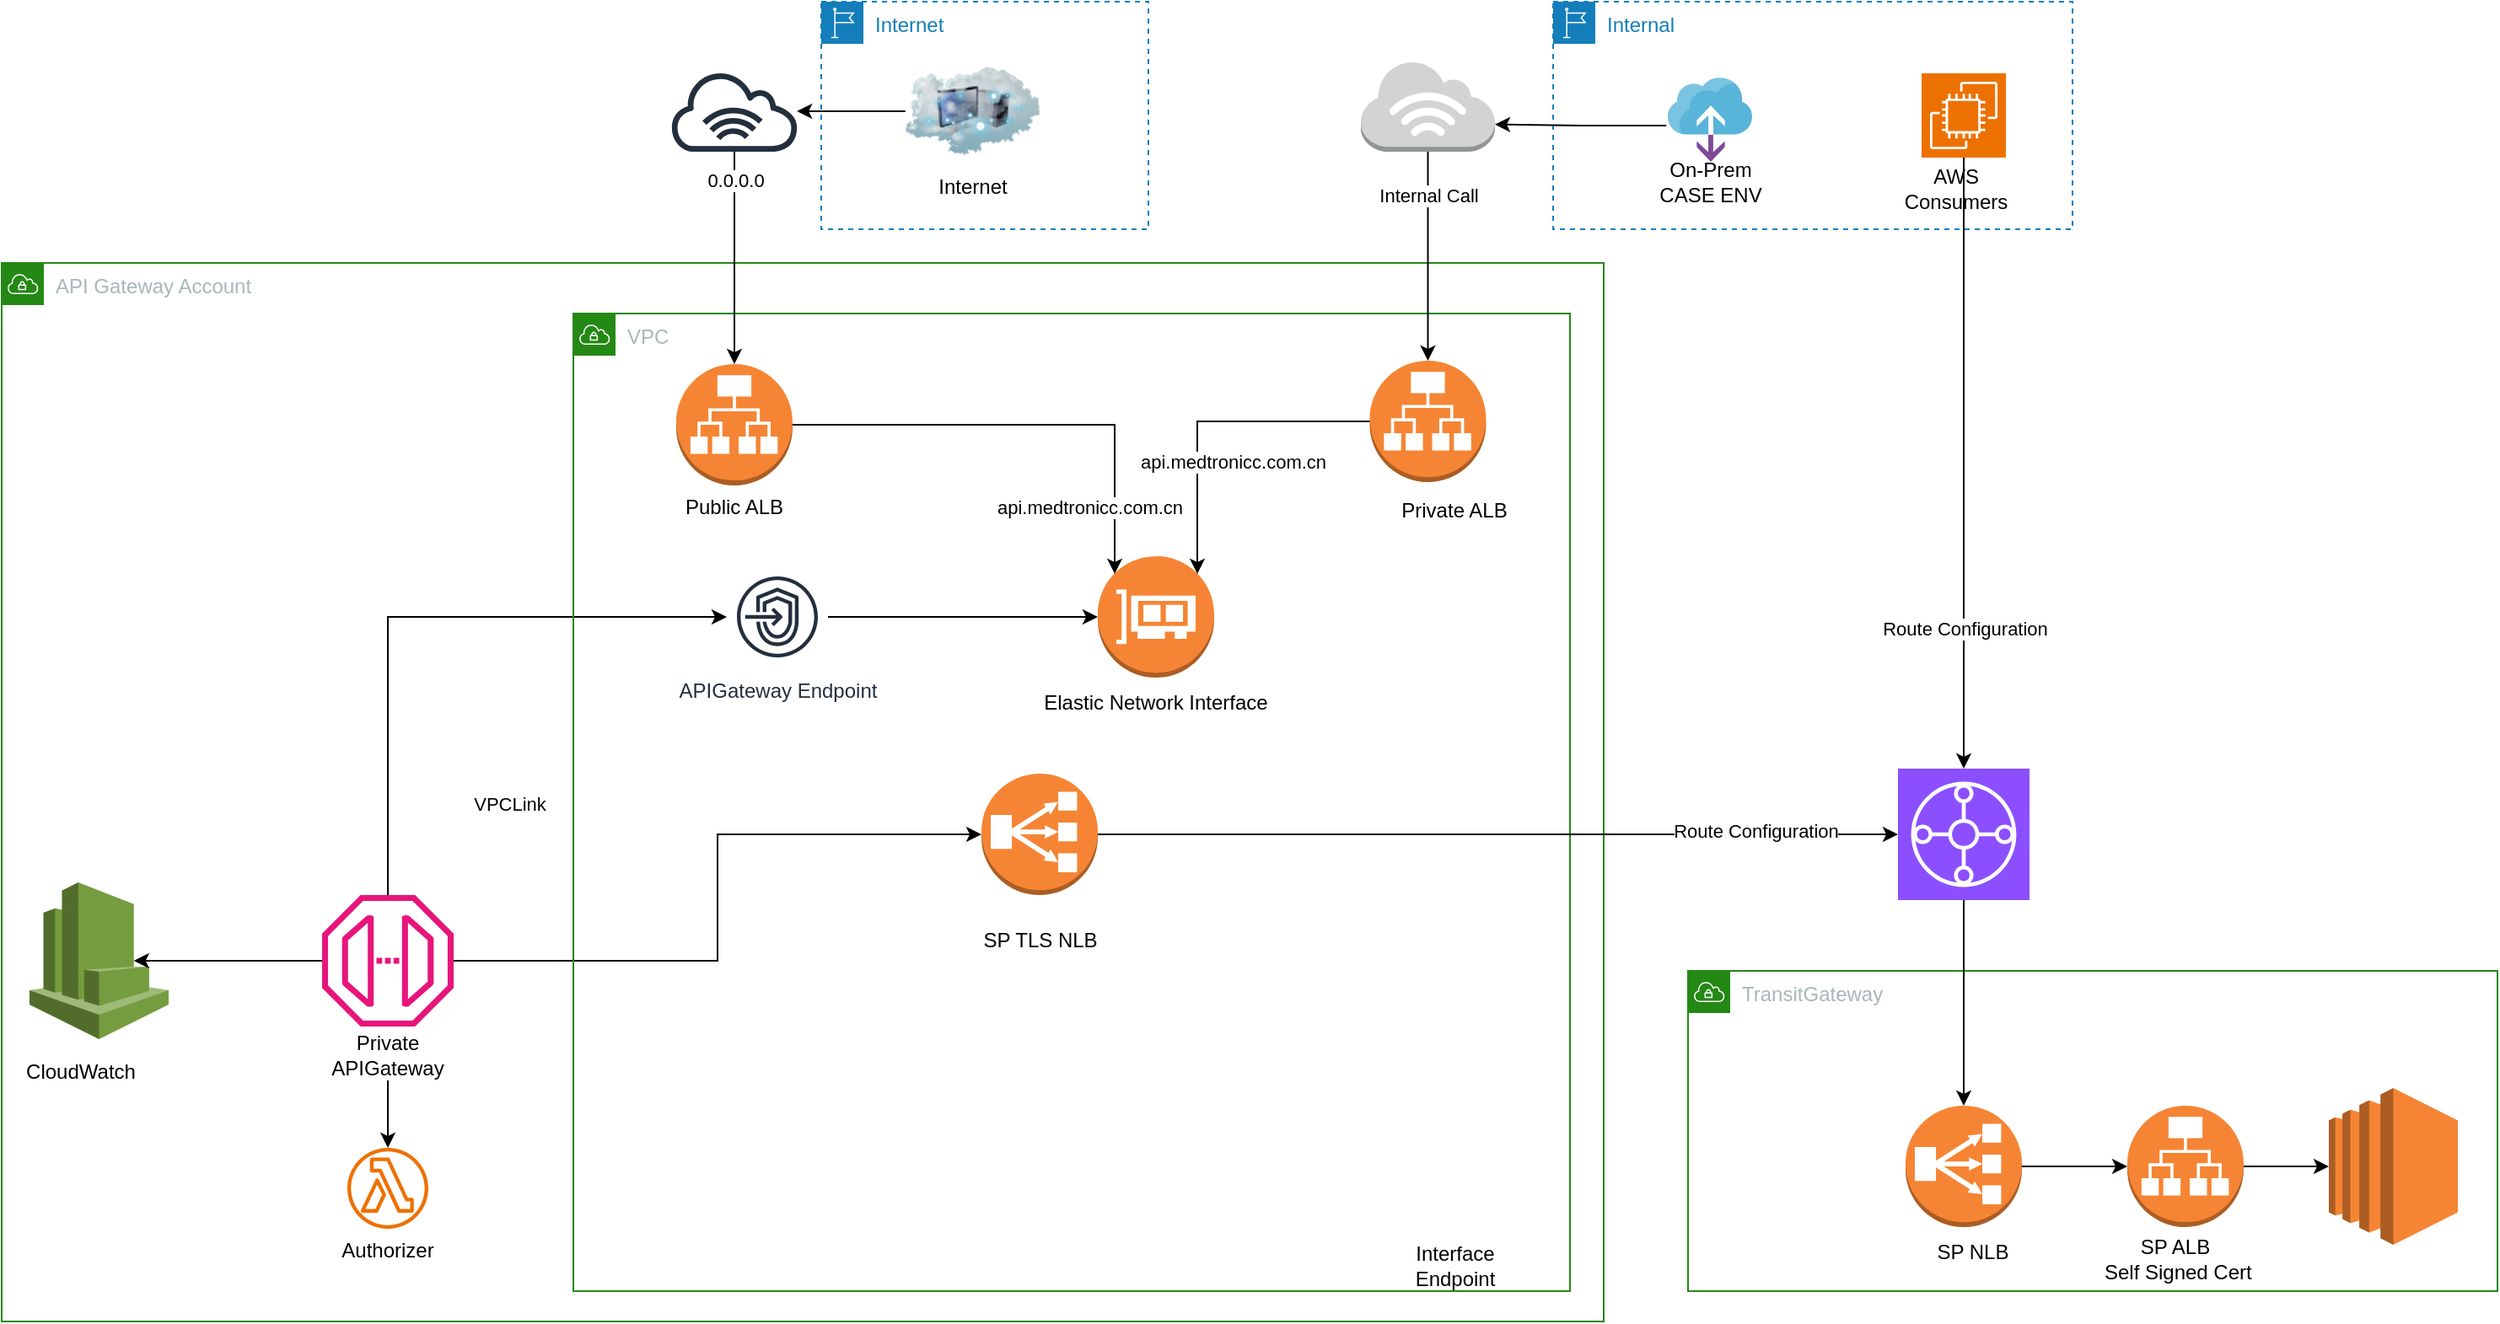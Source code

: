 <mxfile version="22.0.8" type="github">
  <diagram name="Page-1" id="LB8G1TDdqQfa4BRnjwOH">
    <mxGraphModel dx="1306" dy="805" grid="1" gridSize="10" guides="1" tooltips="1" connect="1" arrows="1" fold="1" page="1" pageScale="1" pageWidth="1700" pageHeight="1100" math="0" shadow="0">
      <root>
        <mxCell id="0" />
        <mxCell id="1" parent="0" />
        <mxCell id="8wdW-dbnwOE4hPpFOAAU-1" value="API Gateway Account" style="points=[[0,0],[0.25,0],[0.5,0],[0.75,0],[1,0],[1,0.25],[1,0.5],[1,0.75],[1,1],[0.75,1],[0.5,1],[0.25,1],[0,1],[0,0.75],[0,0.5],[0,0.25]];outlineConnect=0;gradientColor=none;html=1;whiteSpace=wrap;fontSize=12;fontStyle=0;container=1;pointerEvents=0;collapsible=0;recursiveResize=0;shape=mxgraph.aws4.group;grIcon=mxgraph.aws4.group_vpc;strokeColor=#248814;fillColor=none;verticalAlign=top;align=left;spacingLeft=30;fontColor=#AAB7B8;dashed=0;" parent="1" vertex="1">
          <mxGeometry x="91" y="323" width="950" height="628" as="geometry" />
        </mxCell>
        <mxCell id="8wdW-dbnwOE4hPpFOAAU-3" style="edgeStyle=orthogonalEdgeStyle;rounded=0;orthogonalLoop=1;jettySize=auto;html=1;" parent="8wdW-dbnwOE4hPpFOAAU-1" source="8wdW-dbnwOE4hPpFOAAU-4" target="8wdW-dbnwOE4hPpFOAAU-25" edge="1">
          <mxGeometry relative="1" as="geometry">
            <Array as="points">
              <mxPoint x="229" y="210" />
            </Array>
          </mxGeometry>
        </mxCell>
        <object label="" id="8wdW-dbnwOE4hPpFOAAU-4">
          <mxCell style="sketch=0;outlineConnect=0;fontColor=#232F3E;gradientColor=none;fillColor=#E7157B;strokeColor=none;dashed=0;verticalLabelPosition=bottom;verticalAlign=top;align=center;html=1;fontSize=12;fontStyle=0;aspect=fixed;pointerEvents=1;shape=mxgraph.aws4.endpoint;" parent="8wdW-dbnwOE4hPpFOAAU-1" vertex="1">
            <mxGeometry x="190" y="375" width="78" height="78" as="geometry" />
          </mxCell>
        </object>
        <mxCell id="8wdW-dbnwOE4hPpFOAAU-6" style="edgeStyle=orthogonalEdgeStyle;rounded=0;orthogonalLoop=1;jettySize=auto;html=1;entryX=0;entryY=0.5;entryDx=0;entryDy=0;entryPerimeter=0;" parent="8wdW-dbnwOE4hPpFOAAU-1" source="8wdW-dbnwOE4hPpFOAAU-4" target="8wdW-dbnwOE4hPpFOAAU-5" edge="1">
          <mxGeometry relative="1" as="geometry" />
        </mxCell>
        <mxCell id="8wdW-dbnwOE4hPpFOAAU-7" value="VPCLink" style="edgeLabel;html=1;align=center;verticalAlign=middle;resizable=0;points=[];" parent="8wdW-dbnwOE4hPpFOAAU-6" vertex="1" connectable="0">
          <mxGeometry x="-0.013" y="3" relative="1" as="geometry">
            <mxPoint x="-121" y="-58" as="offset" />
          </mxGeometry>
        </mxCell>
        <mxCell id="8wdW-dbnwOE4hPpFOAAU-8" value="Private APIGateway" style="text;html=1;strokeColor=none;fillColor=none;align=center;verticalAlign=middle;whiteSpace=wrap;rounded=0;" parent="8wdW-dbnwOE4hPpFOAAU-1" vertex="1">
          <mxGeometry x="199" y="455" width="60" height="30" as="geometry" />
        </mxCell>
        <mxCell id="8wdW-dbnwOE4hPpFOAAU-10" value="" style="outlineConnect=0;dashed=0;verticalLabelPosition=bottom;verticalAlign=top;align=center;html=1;shape=mxgraph.aws3.cloudwatch;fillColor=#759C3E;gradientColor=none;" parent="8wdW-dbnwOE4hPpFOAAU-1" vertex="1">
          <mxGeometry x="16.5" y="367.5" width="82.5" height="93" as="geometry" />
        </mxCell>
        <mxCell id="8wdW-dbnwOE4hPpFOAAU-15" style="edgeStyle=orthogonalEdgeStyle;rounded=0;orthogonalLoop=1;jettySize=auto;html=1;entryX=0.75;entryY=0.5;entryDx=0;entryDy=0;entryPerimeter=0;" parent="8wdW-dbnwOE4hPpFOAAU-1" source="8wdW-dbnwOE4hPpFOAAU-4" target="8wdW-dbnwOE4hPpFOAAU-10" edge="1">
          <mxGeometry relative="1" as="geometry" />
        </mxCell>
        <mxCell id="8wdW-dbnwOE4hPpFOAAU-16" value="CloudWatch" style="text;html=1;strokeColor=none;fillColor=none;align=center;verticalAlign=middle;whiteSpace=wrap;rounded=0;" parent="8wdW-dbnwOE4hPpFOAAU-1" vertex="1">
          <mxGeometry x="16.5" y="465" width="60" height="30" as="geometry" />
        </mxCell>
        <mxCell id="8wdW-dbnwOE4hPpFOAAU-17" value="" style="sketch=0;outlineConnect=0;fontColor=#232F3E;gradientColor=none;fillColor=#ED7100;strokeColor=none;dashed=0;verticalLabelPosition=bottom;verticalAlign=top;align=center;html=1;fontSize=12;fontStyle=0;aspect=fixed;pointerEvents=1;shape=mxgraph.aws4.lambda_function;" parent="8wdW-dbnwOE4hPpFOAAU-1" vertex="1">
          <mxGeometry x="205" y="525" width="48" height="48" as="geometry" />
        </mxCell>
        <mxCell id="8wdW-dbnwOE4hPpFOAAU-18" value="" style="edgeStyle=orthogonalEdgeStyle;rounded=0;orthogonalLoop=1;jettySize=auto;html=1;" parent="8wdW-dbnwOE4hPpFOAAU-1" source="8wdW-dbnwOE4hPpFOAAU-8" target="8wdW-dbnwOE4hPpFOAAU-17" edge="1">
          <mxGeometry relative="1" as="geometry" />
        </mxCell>
        <mxCell id="8wdW-dbnwOE4hPpFOAAU-19" value="Authorizer" style="text;html=1;strokeColor=none;fillColor=none;align=center;verticalAlign=middle;whiteSpace=wrap;rounded=0;" parent="8wdW-dbnwOE4hPpFOAAU-1" vertex="1">
          <mxGeometry x="199" y="571" width="60" height="30" as="geometry" />
        </mxCell>
        <mxCell id="8wdW-dbnwOE4hPpFOAAU-24" value="VPC" style="points=[[0,0],[0.25,0],[0.5,0],[0.75,0],[1,0],[1,0.25],[1,0.5],[1,0.75],[1,1],[0.75,1],[0.5,1],[0.25,1],[0,1],[0,0.75],[0,0.5],[0,0.25]];outlineConnect=0;gradientColor=none;html=1;whiteSpace=wrap;fontSize=12;fontStyle=0;container=1;pointerEvents=0;collapsible=0;recursiveResize=0;shape=mxgraph.aws4.group;grIcon=mxgraph.aws4.group_vpc;strokeColor=#248814;fillColor=none;verticalAlign=top;align=left;spacingLeft=30;fontColor=#AAB7B8;dashed=0;" parent="8wdW-dbnwOE4hPpFOAAU-1" vertex="1">
          <mxGeometry x="339" y="30" width="591" height="580" as="geometry" />
        </mxCell>
        <mxCell id="8wdW-dbnwOE4hPpFOAAU-25" value="APIGateway Endpoint" style="sketch=0;outlineConnect=0;fontColor=#232F3E;gradientColor=none;strokeColor=#232F3E;fillColor=#ffffff;dashed=0;verticalLabelPosition=bottom;verticalAlign=top;align=center;html=1;fontSize=12;fontStyle=0;aspect=fixed;shape=mxgraph.aws4.resourceIcon;resIcon=mxgraph.aws4.endpoints;" parent="8wdW-dbnwOE4hPpFOAAU-24" vertex="1">
          <mxGeometry x="91" y="150" width="60" height="60" as="geometry" />
        </mxCell>
        <mxCell id="8wdW-dbnwOE4hPpFOAAU-26" value="" style="outlineConnect=0;dashed=0;verticalLabelPosition=bottom;verticalAlign=top;align=center;html=1;shape=mxgraph.aws3.elastic_network_interface;fillColor=#F58534;gradientColor=none;" parent="8wdW-dbnwOE4hPpFOAAU-24" vertex="1">
          <mxGeometry x="311" y="144" width="69" height="72" as="geometry" />
        </mxCell>
        <mxCell id="8wdW-dbnwOE4hPpFOAAU-27" style="edgeStyle=orthogonalEdgeStyle;rounded=0;orthogonalLoop=1;jettySize=auto;html=1;entryX=0;entryY=0.5;entryDx=0;entryDy=0;entryPerimeter=0;" parent="8wdW-dbnwOE4hPpFOAAU-24" source="8wdW-dbnwOE4hPpFOAAU-25" target="8wdW-dbnwOE4hPpFOAAU-26" edge="1">
          <mxGeometry relative="1" as="geometry" />
        </mxCell>
        <mxCell id="8wdW-dbnwOE4hPpFOAAU-28" value="Elastic Network Interface" style="text;html=1;strokeColor=none;fillColor=none;align=center;verticalAlign=middle;whiteSpace=wrap;rounded=0;" parent="8wdW-dbnwOE4hPpFOAAU-24" vertex="1">
          <mxGeometry x="276.88" y="216" width="137.25" height="30" as="geometry" />
        </mxCell>
        <mxCell id="8wdW-dbnwOE4hPpFOAAU-29" value="" style="outlineConnect=0;dashed=0;verticalLabelPosition=bottom;verticalAlign=top;align=center;html=1;shape=mxgraph.aws3.application_load_balancer;fillColor=#F58534;gradientColor=none;" parent="8wdW-dbnwOE4hPpFOAAU-24" vertex="1">
          <mxGeometry x="61" y="30" width="69" height="72" as="geometry" />
        </mxCell>
        <mxCell id="8wdW-dbnwOE4hPpFOAAU-30" value="" style="outlineConnect=0;dashed=0;verticalLabelPosition=bottom;verticalAlign=top;align=center;html=1;shape=mxgraph.aws3.application_load_balancer;fillColor=#F58534;gradientColor=none;" parent="8wdW-dbnwOE4hPpFOAAU-24" vertex="1">
          <mxGeometry x="472.25" y="28" width="69" height="72" as="geometry" />
        </mxCell>
        <mxCell id="8wdW-dbnwOE4hPpFOAAU-31" value="Private ALB" style="text;html=1;strokeColor=none;fillColor=none;align=center;verticalAlign=middle;whiteSpace=wrap;rounded=0;" parent="8wdW-dbnwOE4hPpFOAAU-24" vertex="1">
          <mxGeometry x="453.75" y="102" width="137.25" height="30" as="geometry" />
        </mxCell>
        <mxCell id="8wdW-dbnwOE4hPpFOAAU-32" value="Public ALB" style="text;html=1;strokeColor=none;fillColor=none;align=center;verticalAlign=middle;whiteSpace=wrap;rounded=0;" parent="8wdW-dbnwOE4hPpFOAAU-24" vertex="1">
          <mxGeometry x="26.88" y="100" width="137.25" height="30" as="geometry" />
        </mxCell>
        <mxCell id="8wdW-dbnwOE4hPpFOAAU-33" style="edgeStyle=orthogonalEdgeStyle;rounded=0;orthogonalLoop=1;jettySize=auto;html=1;entryX=0.145;entryY=0.145;entryDx=0;entryDy=0;entryPerimeter=0;" parent="8wdW-dbnwOE4hPpFOAAU-24" source="8wdW-dbnwOE4hPpFOAAU-29" target="8wdW-dbnwOE4hPpFOAAU-26" edge="1">
          <mxGeometry relative="1" as="geometry" />
        </mxCell>
        <mxCell id="8wdW-dbnwOE4hPpFOAAU-34" value="api.medtronicc.com.cn" style="edgeLabel;html=1;align=center;verticalAlign=middle;resizable=0;points=[];" parent="8wdW-dbnwOE4hPpFOAAU-33" vertex="1" connectable="0">
          <mxGeometry x="-0.492" y="1" relative="1" as="geometry">
            <mxPoint x="105" y="50" as="offset" />
          </mxGeometry>
        </mxCell>
        <mxCell id="8wdW-dbnwOE4hPpFOAAU-35" style="edgeStyle=orthogonalEdgeStyle;rounded=0;orthogonalLoop=1;jettySize=auto;html=1;exitX=0;exitY=0.5;exitDx=0;exitDy=0;exitPerimeter=0;entryX=0.855;entryY=0.145;entryDx=0;entryDy=0;entryPerimeter=0;" parent="8wdW-dbnwOE4hPpFOAAU-24" source="8wdW-dbnwOE4hPpFOAAU-30" target="8wdW-dbnwOE4hPpFOAAU-26" edge="1">
          <mxGeometry relative="1" as="geometry" />
        </mxCell>
        <mxCell id="8wdW-dbnwOE4hPpFOAAU-36" value="api.medtronicc.com.cn" style="edgeLabel;html=1;align=center;verticalAlign=middle;resizable=0;points=[];" parent="8wdW-dbnwOE4hPpFOAAU-35" vertex="1" connectable="0">
          <mxGeometry x="-0.15" y="1" relative="1" as="geometry">
            <mxPoint y="23" as="offset" />
          </mxGeometry>
        </mxCell>
        <mxCell id="8wdW-dbnwOE4hPpFOAAU-38" value="Interface Endpoint" style="text;html=1;strokeColor=none;fillColor=none;align=center;verticalAlign=middle;whiteSpace=wrap;rounded=0;" parent="8wdW-dbnwOE4hPpFOAAU-24" vertex="1">
          <mxGeometry x="479.63" y="550" width="85.5" height="30" as="geometry" />
        </mxCell>
        <mxCell id="8wdW-dbnwOE4hPpFOAAU-5" value="" style="outlineConnect=0;dashed=0;verticalLabelPosition=bottom;verticalAlign=top;align=center;html=1;shape=mxgraph.aws3.classic_load_balancer;fillColor=#F58534;gradientColor=none;" parent="8wdW-dbnwOE4hPpFOAAU-24" vertex="1">
          <mxGeometry x="242" y="273" width="69" height="72" as="geometry" />
        </mxCell>
        <mxCell id="8wdW-dbnwOE4hPpFOAAU-9" value="SP TLS NLB" style="text;html=1;strokeColor=none;fillColor=none;align=center;verticalAlign=middle;whiteSpace=wrap;rounded=0;" parent="8wdW-dbnwOE4hPpFOAAU-24" vertex="1">
          <mxGeometry x="233.75" y="357" width="85.5" height="30" as="geometry" />
        </mxCell>
        <mxCell id="8wdW-dbnwOE4hPpFOAAU-39" value="TransitGateway" style="points=[[0,0],[0.25,0],[0.5,0],[0.75,0],[1,0],[1,0.25],[1,0.5],[1,0.75],[1,1],[0.75,1],[0.5,1],[0.25,1],[0,1],[0,0.75],[0,0.5],[0,0.25]];outlineConnect=0;gradientColor=none;html=1;whiteSpace=wrap;fontSize=12;fontStyle=0;container=1;pointerEvents=0;collapsible=0;recursiveResize=0;shape=mxgraph.aws4.group;grIcon=mxgraph.aws4.group_vpc;strokeColor=#248814;fillColor=none;verticalAlign=top;align=left;spacingLeft=30;fontColor=#AAB7B8;dashed=0;" parent="1" vertex="1">
          <mxGeometry x="1091" y="743" width="480" height="190" as="geometry" />
        </mxCell>
        <mxCell id="8wdW-dbnwOE4hPpFOAAU-42" value="" style="outlineConnect=0;dashed=0;verticalLabelPosition=bottom;verticalAlign=top;align=center;html=1;shape=mxgraph.aws3.ec2;fillColor=#F58534;gradientColor=none;" parent="8wdW-dbnwOE4hPpFOAAU-39" vertex="1">
          <mxGeometry x="380" y="69.5" width="76.5" height="93" as="geometry" />
        </mxCell>
        <mxCell id="8wdW-dbnwOE4hPpFOAAU-43" value="" style="outlineConnect=0;dashed=0;verticalLabelPosition=bottom;verticalAlign=top;align=center;html=1;shape=mxgraph.aws3.application_load_balancer;fillColor=#F58534;gradientColor=none;" parent="8wdW-dbnwOE4hPpFOAAU-39" vertex="1">
          <mxGeometry x="260.5" y="80" width="69" height="72" as="geometry" />
        </mxCell>
        <mxCell id="8wdW-dbnwOE4hPpFOAAU-46" style="edgeStyle=orthogonalEdgeStyle;rounded=0;orthogonalLoop=1;jettySize=auto;html=1;exitX=1;exitY=0.5;exitDx=0;exitDy=0;exitPerimeter=0;entryX=0;entryY=0.5;entryDx=0;entryDy=0;entryPerimeter=0;" parent="8wdW-dbnwOE4hPpFOAAU-39" source="8wdW-dbnwOE4hPpFOAAU-43" target="8wdW-dbnwOE4hPpFOAAU-42" edge="1">
          <mxGeometry relative="1" as="geometry" />
        </mxCell>
        <mxCell id="8wdW-dbnwOE4hPpFOAAU-47" value="SP ALB&lt;br&gt;&amp;nbsp;Self Signed Cert" style="text;html=1;strokeColor=none;fillColor=none;align=center;verticalAlign=middle;whiteSpace=wrap;rounded=0;" parent="8wdW-dbnwOE4hPpFOAAU-39" vertex="1">
          <mxGeometry x="219" y="156" width="140" height="30" as="geometry" />
        </mxCell>
        <mxCell id="o5NDSFeGlqDAUL7StjTt-2" style="edgeStyle=orthogonalEdgeStyle;rounded=0;orthogonalLoop=1;jettySize=auto;html=1;" edge="1" parent="8wdW-dbnwOE4hPpFOAAU-39" source="o5NDSFeGlqDAUL7StjTt-1" target="8wdW-dbnwOE4hPpFOAAU-43">
          <mxGeometry relative="1" as="geometry" />
        </mxCell>
        <mxCell id="o5NDSFeGlqDAUL7StjTt-1" value="" style="outlineConnect=0;dashed=0;verticalLabelPosition=bottom;verticalAlign=top;align=center;html=1;shape=mxgraph.aws3.classic_load_balancer;fillColor=#F58534;gradientColor=none;" vertex="1" parent="8wdW-dbnwOE4hPpFOAAU-39">
          <mxGeometry x="129" y="80" width="69" height="72" as="geometry" />
        </mxCell>
        <mxCell id="o5NDSFeGlqDAUL7StjTt-3" value="SP NLB" style="text;html=1;strokeColor=none;fillColor=none;align=center;verticalAlign=middle;whiteSpace=wrap;rounded=0;" vertex="1" parent="8wdW-dbnwOE4hPpFOAAU-39">
          <mxGeometry x="99" y="152" width="140" height="30" as="geometry" />
        </mxCell>
        <mxCell id="8wdW-dbnwOE4hPpFOAAU-61" style="edgeStyle=orthogonalEdgeStyle;rounded=0;orthogonalLoop=1;jettySize=auto;html=1;entryX=0.5;entryY=0;entryDx=0;entryDy=0;entryPerimeter=0;" parent="1" source="8wdW-dbnwOE4hPpFOAAU-67" target="8wdW-dbnwOE4hPpFOAAU-29" edge="1">
          <mxGeometry relative="1" as="geometry">
            <mxPoint x="361" y="308" as="sourcePoint" />
          </mxGeometry>
        </mxCell>
        <mxCell id="8wdW-dbnwOE4hPpFOAAU-62" value="0.0.0.0" style="edgeLabel;html=1;align=center;verticalAlign=middle;resizable=0;points=[];" parent="8wdW-dbnwOE4hPpFOAAU-61" vertex="1" connectable="0">
          <mxGeometry x="0.26" y="3" relative="1" as="geometry">
            <mxPoint x="-3" y="-63" as="offset" />
          </mxGeometry>
        </mxCell>
        <mxCell id="8wdW-dbnwOE4hPpFOAAU-63" value="Internet" style="points=[[0,0],[0.25,0],[0.5,0],[0.75,0],[1,0],[1,0.25],[1,0.5],[1,0.75],[1,1],[0.75,1],[0.5,1],[0.25,1],[0,1],[0,0.75],[0,0.5],[0,0.25]];outlineConnect=0;gradientColor=none;html=1;whiteSpace=wrap;fontSize=12;fontStyle=0;container=1;pointerEvents=0;collapsible=0;recursiveResize=0;shape=mxgraph.aws4.group;grIcon=mxgraph.aws4.group_region;strokeColor=#147EBA;fillColor=none;verticalAlign=top;align=left;spacingLeft=30;fontColor=#147EBA;dashed=1;" parent="1" vertex="1">
          <mxGeometry x="577" y="168" width="194" height="135" as="geometry" />
        </mxCell>
        <mxCell id="8wdW-dbnwOE4hPpFOAAU-64" value="" style="image;html=1;image=img/lib/clip_art/networking/Cloud_Computer_128x128.png" parent="8wdW-dbnwOE4hPpFOAAU-63" vertex="1">
          <mxGeometry x="49.88" y="25" width="80" height="80" as="geometry" />
        </mxCell>
        <mxCell id="8wdW-dbnwOE4hPpFOAAU-65" value="Internet" style="text;html=1;strokeColor=none;fillColor=none;align=center;verticalAlign=middle;whiteSpace=wrap;rounded=0;" parent="8wdW-dbnwOE4hPpFOAAU-63" vertex="1">
          <mxGeometry x="59.88" y="95" width="60" height="30" as="geometry" />
        </mxCell>
        <mxCell id="8wdW-dbnwOE4hPpFOAAU-66" value="" style="edgeStyle=orthogonalEdgeStyle;rounded=0;orthogonalLoop=1;jettySize=auto;html=1;" parent="1" source="8wdW-dbnwOE4hPpFOAAU-64" target="8wdW-dbnwOE4hPpFOAAU-67" edge="1">
          <mxGeometry relative="1" as="geometry">
            <mxPoint x="627" y="233" as="sourcePoint" />
            <mxPoint x="526" y="383" as="targetPoint" />
          </mxGeometry>
        </mxCell>
        <mxCell id="8wdW-dbnwOE4hPpFOAAU-67" value="" style="sketch=0;outlineConnect=0;fontColor=#232F3E;gradientColor=none;fillColor=#232F3D;strokeColor=none;dashed=0;verticalLabelPosition=bottom;verticalAlign=top;align=center;html=1;fontSize=12;fontStyle=0;aspect=fixed;pointerEvents=1;shape=mxgraph.aws4.internet_alt1;" parent="1" vertex="1">
          <mxGeometry x="486.5" y="209" width="78" height="48" as="geometry" />
        </mxCell>
        <mxCell id="8wdW-dbnwOE4hPpFOAAU-68" value="Internal" style="points=[[0,0],[0.25,0],[0.5,0],[0.75,0],[1,0],[1,0.25],[1,0.5],[1,0.75],[1,1],[0.75,1],[0.5,1],[0.25,1],[0,1],[0,0.75],[0,0.5],[0,0.25]];outlineConnect=0;gradientColor=none;html=1;whiteSpace=wrap;fontSize=12;fontStyle=0;container=1;pointerEvents=0;collapsible=0;recursiveResize=0;shape=mxgraph.aws4.group;grIcon=mxgraph.aws4.group_region;strokeColor=#147EBA;fillColor=none;verticalAlign=top;align=left;spacingLeft=30;fontColor=#147EBA;dashed=1;" parent="1" vertex="1">
          <mxGeometry x="1011" y="168" width="308" height="135" as="geometry" />
        </mxCell>
        <mxCell id="8wdW-dbnwOE4hPpFOAAU-69" value="On-Prem CASE ENV" style="text;html=1;strokeColor=none;fillColor=none;align=center;verticalAlign=middle;whiteSpace=wrap;rounded=0;" parent="8wdW-dbnwOE4hPpFOAAU-68" vertex="1">
          <mxGeometry x="54.5" y="92" width="77" height="30" as="geometry" />
        </mxCell>
        <mxCell id="8wdW-dbnwOE4hPpFOAAU-70" value="" style="image;sketch=0;aspect=fixed;html=1;points=[];align=center;fontSize=12;image=img/lib/mscae/On_Premises_Data_Gateways.svg;" parent="8wdW-dbnwOE4hPpFOAAU-68" vertex="1">
          <mxGeometry x="68" y="45" width="50" height="50" as="geometry" />
        </mxCell>
        <mxCell id="8wdW-dbnwOE4hPpFOAAU-71" value="" style="sketch=0;points=[[0,0,0],[0.25,0,0],[0.5,0,0],[0.75,0,0],[1,0,0],[0,1,0],[0.25,1,0],[0.5,1,0],[0.75,1,0],[1,1,0],[0,0.25,0],[0,0.5,0],[0,0.75,0],[1,0.25,0],[1,0.5,0],[1,0.75,0]];outlineConnect=0;fontColor=#232F3E;fillColor=#ED7100;strokeColor=#ffffff;dashed=0;verticalLabelPosition=bottom;verticalAlign=top;align=center;html=1;fontSize=12;fontStyle=0;aspect=fixed;shape=mxgraph.aws4.resourceIcon;resIcon=mxgraph.aws4.ec2;" parent="8wdW-dbnwOE4hPpFOAAU-68" vertex="1">
          <mxGeometry x="218.5" y="42.5" width="50" height="50" as="geometry" />
        </mxCell>
        <mxCell id="8wdW-dbnwOE4hPpFOAAU-72" value="AWS Consumers" style="text;html=1;strokeColor=none;fillColor=none;align=center;verticalAlign=middle;whiteSpace=wrap;rounded=0;" parent="8wdW-dbnwOE4hPpFOAAU-68" vertex="1">
          <mxGeometry x="209" y="96" width="60" height="30" as="geometry" />
        </mxCell>
        <mxCell id="8wdW-dbnwOE4hPpFOAAU-73" value="Internal Call" style="edgeStyle=orthogonalEdgeStyle;rounded=0;orthogonalLoop=1;jettySize=auto;html=1;entryX=0.5;entryY=0;entryDx=0;entryDy=0;entryPerimeter=0;" parent="1" source="8wdW-dbnwOE4hPpFOAAU-74" target="8wdW-dbnwOE4hPpFOAAU-30" edge="1">
          <mxGeometry x="-0.581" relative="1" as="geometry">
            <mxPoint as="offset" />
          </mxGeometry>
        </mxCell>
        <mxCell id="8wdW-dbnwOE4hPpFOAAU-74" value="" style="outlineConnect=0;dashed=0;verticalLabelPosition=bottom;verticalAlign=top;align=center;html=1;shape=mxgraph.aws3.internet_3;fillColor=#D2D3D3;gradientColor=none;" parent="1" vertex="1">
          <mxGeometry x="897" y="203" width="79.5" height="54" as="geometry" />
        </mxCell>
        <mxCell id="8wdW-dbnwOE4hPpFOAAU-75" style="edgeStyle=orthogonalEdgeStyle;rounded=0;orthogonalLoop=1;jettySize=auto;html=1;exitX=-0.018;exitY=0.57;exitDx=0;exitDy=0;entryX=1;entryY=0.7;entryDx=0;entryDy=0;entryPerimeter=0;exitPerimeter=0;" parent="1" source="8wdW-dbnwOE4hPpFOAAU-70" target="8wdW-dbnwOE4hPpFOAAU-74" edge="1">
          <mxGeometry relative="1" as="geometry">
            <mxPoint x="1060.88" y="240.5" as="sourcePoint" />
          </mxGeometry>
        </mxCell>
        <mxCell id="8wdW-dbnwOE4hPpFOAAU-82" style="edgeStyle=orthogonalEdgeStyle;rounded=0;orthogonalLoop=1;jettySize=auto;html=1;exitX=0.5;exitY=1;exitDx=0;exitDy=0;exitPerimeter=0;" parent="1" source="8wdW-dbnwOE4hPpFOAAU-81" target="o5NDSFeGlqDAUL7StjTt-1" edge="1">
          <mxGeometry relative="1" as="geometry" />
        </mxCell>
        <mxCell id="8wdW-dbnwOE4hPpFOAAU-81" value="" style="sketch=0;points=[[0,0,0],[0.25,0,0],[0.5,0,0],[0.75,0,0],[1,0,0],[0,1,0],[0.25,1,0],[0.5,1,0],[0.75,1,0],[1,1,0],[0,0.25,0],[0,0.5,0],[0,0.75,0],[1,0.25,0],[1,0.5,0],[1,0.75,0]];outlineConnect=0;fontColor=#232F3E;fillColor=#8C4FFF;strokeColor=#ffffff;dashed=0;verticalLabelPosition=bottom;verticalAlign=top;align=center;html=1;fontSize=12;fontStyle=0;aspect=fixed;shape=mxgraph.aws4.resourceIcon;resIcon=mxgraph.aws4.transit_gateway;" parent="1" vertex="1">
          <mxGeometry x="1215.5" y="623" width="78" height="78" as="geometry" />
        </mxCell>
        <mxCell id="8wdW-dbnwOE4hPpFOAAU-13" style="edgeStyle=orthogonalEdgeStyle;rounded=0;orthogonalLoop=1;jettySize=auto;html=1;exitX=1;exitY=0.5;exitDx=0;exitDy=0;exitPerimeter=0;entryX=0;entryY=0.5;entryDx=0;entryDy=0;entryPerimeter=0;" parent="1" source="8wdW-dbnwOE4hPpFOAAU-5" target="8wdW-dbnwOE4hPpFOAAU-81" edge="1">
          <mxGeometry relative="1" as="geometry">
            <mxPoint x="911" y="859" as="targetPoint" />
          </mxGeometry>
        </mxCell>
        <mxCell id="8wdW-dbnwOE4hPpFOAAU-84" value="Route Configuration" style="edgeLabel;html=1;align=center;verticalAlign=middle;resizable=0;points=[];" parent="8wdW-dbnwOE4hPpFOAAU-13" vertex="1" connectable="0">
          <mxGeometry x="0.643" y="2" relative="1" as="geometry">
            <mxPoint as="offset" />
          </mxGeometry>
        </mxCell>
        <mxCell id="8wdW-dbnwOE4hPpFOAAU-83" style="edgeStyle=orthogonalEdgeStyle;rounded=0;orthogonalLoop=1;jettySize=auto;html=1;" parent="1" source="8wdW-dbnwOE4hPpFOAAU-71" target="8wdW-dbnwOE4hPpFOAAU-81" edge="1">
          <mxGeometry relative="1" as="geometry" />
        </mxCell>
        <mxCell id="8wdW-dbnwOE4hPpFOAAU-85" value="Route Configuration" style="edgeLabel;html=1;align=center;verticalAlign=middle;resizable=0;points=[];" parent="8wdW-dbnwOE4hPpFOAAU-83" vertex="1" connectable="0">
          <mxGeometry x="0.541" relative="1" as="geometry">
            <mxPoint as="offset" />
          </mxGeometry>
        </mxCell>
      </root>
    </mxGraphModel>
  </diagram>
</mxfile>
